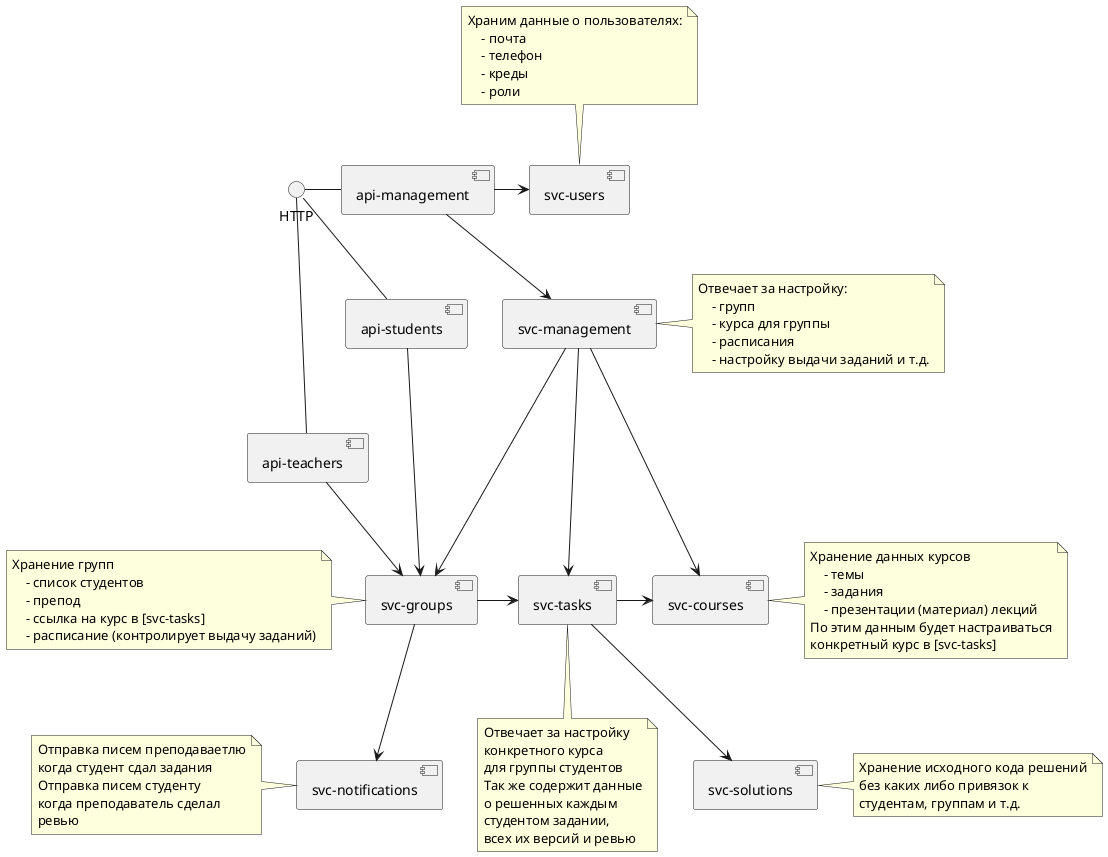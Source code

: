 @startuml
'https://plantuml.com/component-diagram
[api-management] -right--> [svc-users]
[api-management] -right--> [svc-management]
[svc-users] -down[hidden]- [svc-management]

[api-students] -right--> [svc-groups]
[svc-management] -down--> [svc-groups]
[api-teachers] -right--> [svc-groups]

[api-management] -down[hidden]- [api-students]
[api-students] -down[hidden]- [api-teachers]

[svc-management] -down--> [svc-tasks]
[svc-groups] -right--> [svc-tasks]
[svc-groups] -right--> [svc-notifications]
[svc-tasks] -down[hidden]- [svc-notifications]
[svc-management] -down--> [svc-courses]

[svc-tasks] -right--> [svc-courses]
[svc-tasks] -right--> [svc-solutions]
[svc-courses] -down[hidden]- [svc-solutions]

HTTP - [api-teachers]
HTTP - [api-students]
HTTP - [api-management]

note top of [svc-users]
    Храним данные о пользователях:
        - почта
        - телефон
        - креды
        - роли
end note

note right of [svc-management]
    Отвечает за настройку:
        - групп
        - курса для группы
        - расписания
        - настройку выдачи заданий и т.д.
end note

note right of [svc-courses]
    Хранение данных курсов
        - темы
        - задания
        - презентации (материал) лекций
    По этим данным будет настраиваться
    конкретный курс в [svc-tasks]
end note

note bottom of [svc-tasks]
    Отвечает за настройку
    конкретного курса
    для группы студентов
    Так же содержит данные
    о решенных каждым
    студентом задании,
    всех их версий и ревью
end note

note left of [svc-notifications]
    Отправка писем преподаваетлю
    когда студент сдал задания
    Отправка писем студенту
    когда преподаватель сделал
    ревью
end note

note left of [svc-groups]
    Хранение групп
        - список студентов
        - препод
        - ссылка на курс в [svc-tasks]
        - расписание (контролирует выдачу заданий)
end note

note right of [svc-solutions]
    Хранение исходного кода решений
    без каких либо привязок к
    студентам, группам и т.д.
end note
@enduml